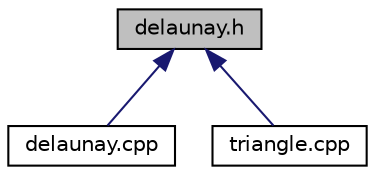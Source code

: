 digraph "delaunay.h"
{
  edge [fontname="Helvetica",fontsize="10",labelfontname="Helvetica",labelfontsize="10"];
  node [fontname="Helvetica",fontsize="10",shape=record];
  Node1 [label="delaunay.h",height=0.2,width=0.4,color="black", fillcolor="grey75", style="filled", fontcolor="black"];
  Node1 -> Node2 [dir="back",color="midnightblue",fontsize="10",style="solid"];
  Node2 [label="delaunay.cpp",height=0.2,width=0.4,color="black", fillcolor="white", style="filled",URL="$delaunay_8cpp.html"];
  Node1 -> Node3 [dir="back",color="midnightblue",fontsize="10",style="solid"];
  Node3 [label="triangle.cpp",height=0.2,width=0.4,color="black", fillcolor="white", style="filled",URL="$triangle_8cpp.html"];
}
